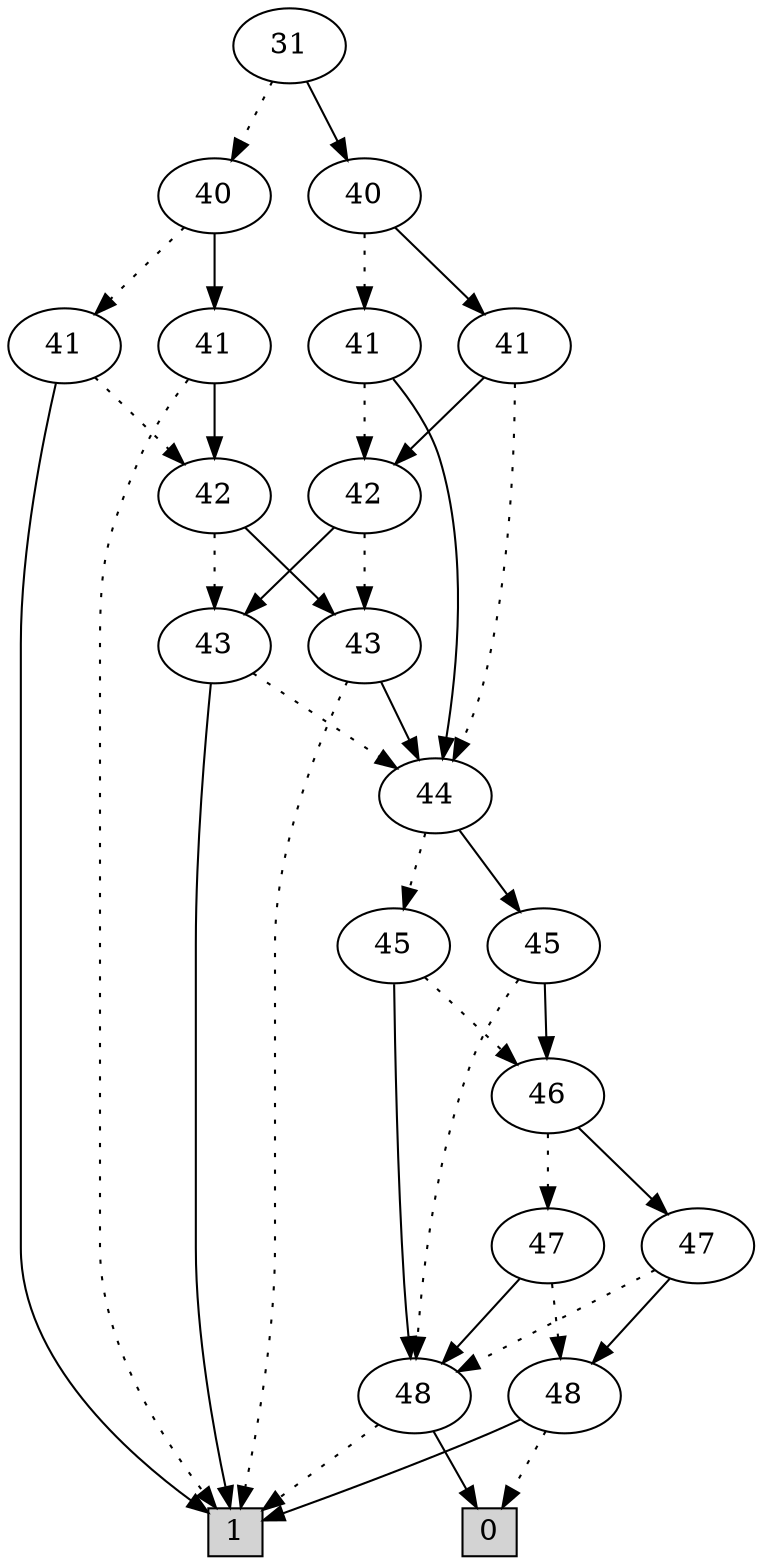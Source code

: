 digraph G {
0 [shape=box, label="0", style=filled, shape=box, height=0.3, width=0.3];
1 [shape=box, label="1", style=filled, shape=box, height=0.3, width=0.3];
8431 [label="31"];
8431 -> 8426 [style=dotted];
8431 -> 8430 [style=filled];
8426 [label="40"];
8426 -> 8424 [style=dotted];
8426 -> 8425 [style=filled];
8424 [label="41"];
8424 -> 8423 [style=dotted];
8424 -> 1 [style=filled];
8423 [label="42"];
8423 -> 8421 [style=dotted];
8423 -> 8422 [style=filled];
8421 [label="43"];
8421 -> 3798 [style=dotted];
8421 -> 1 [style=filled];
3798 [label="44"];
3798 -> 3796 [style=dotted];
3798 -> 3797 [style=filled];
3796 [label="45"];
3796 -> 3795 [style=dotted];
3796 -> 99 [style=filled];
3795 [label="46"];
3795 -> 3793 [style=dotted];
3795 -> 3794 [style=filled];
3793 [label="47"];
3793 -> 98 [style=dotted];
3793 -> 99 [style=filled];
98 [label="48"];
98 -> 0 [style=dotted];
98 -> 1 [style=filled];
99 [label="48"];
99 -> 1 [style=dotted];
99 -> 0 [style=filled];
3794 [label="47"];
3794 -> 99 [style=dotted];
3794 -> 98 [style=filled];
3797 [label="45"];
3797 -> 99 [style=dotted];
3797 -> 3795 [style=filled];
8422 [label="43"];
8422 -> 1 [style=dotted];
8422 -> 3798 [style=filled];
8425 [label="41"];
8425 -> 1 [style=dotted];
8425 -> 8423 [style=filled];
8430 [label="40"];
8430 -> 8428 [style=dotted];
8430 -> 8429 [style=filled];
8428 [label="41"];
8428 -> 8427 [style=dotted];
8428 -> 3798 [style=filled];
8427 [label="42"];
8427 -> 8422 [style=dotted];
8427 -> 8421 [style=filled];
8429 [label="41"];
8429 -> 3798 [style=dotted];
8429 -> 8427 [style=filled];
}
